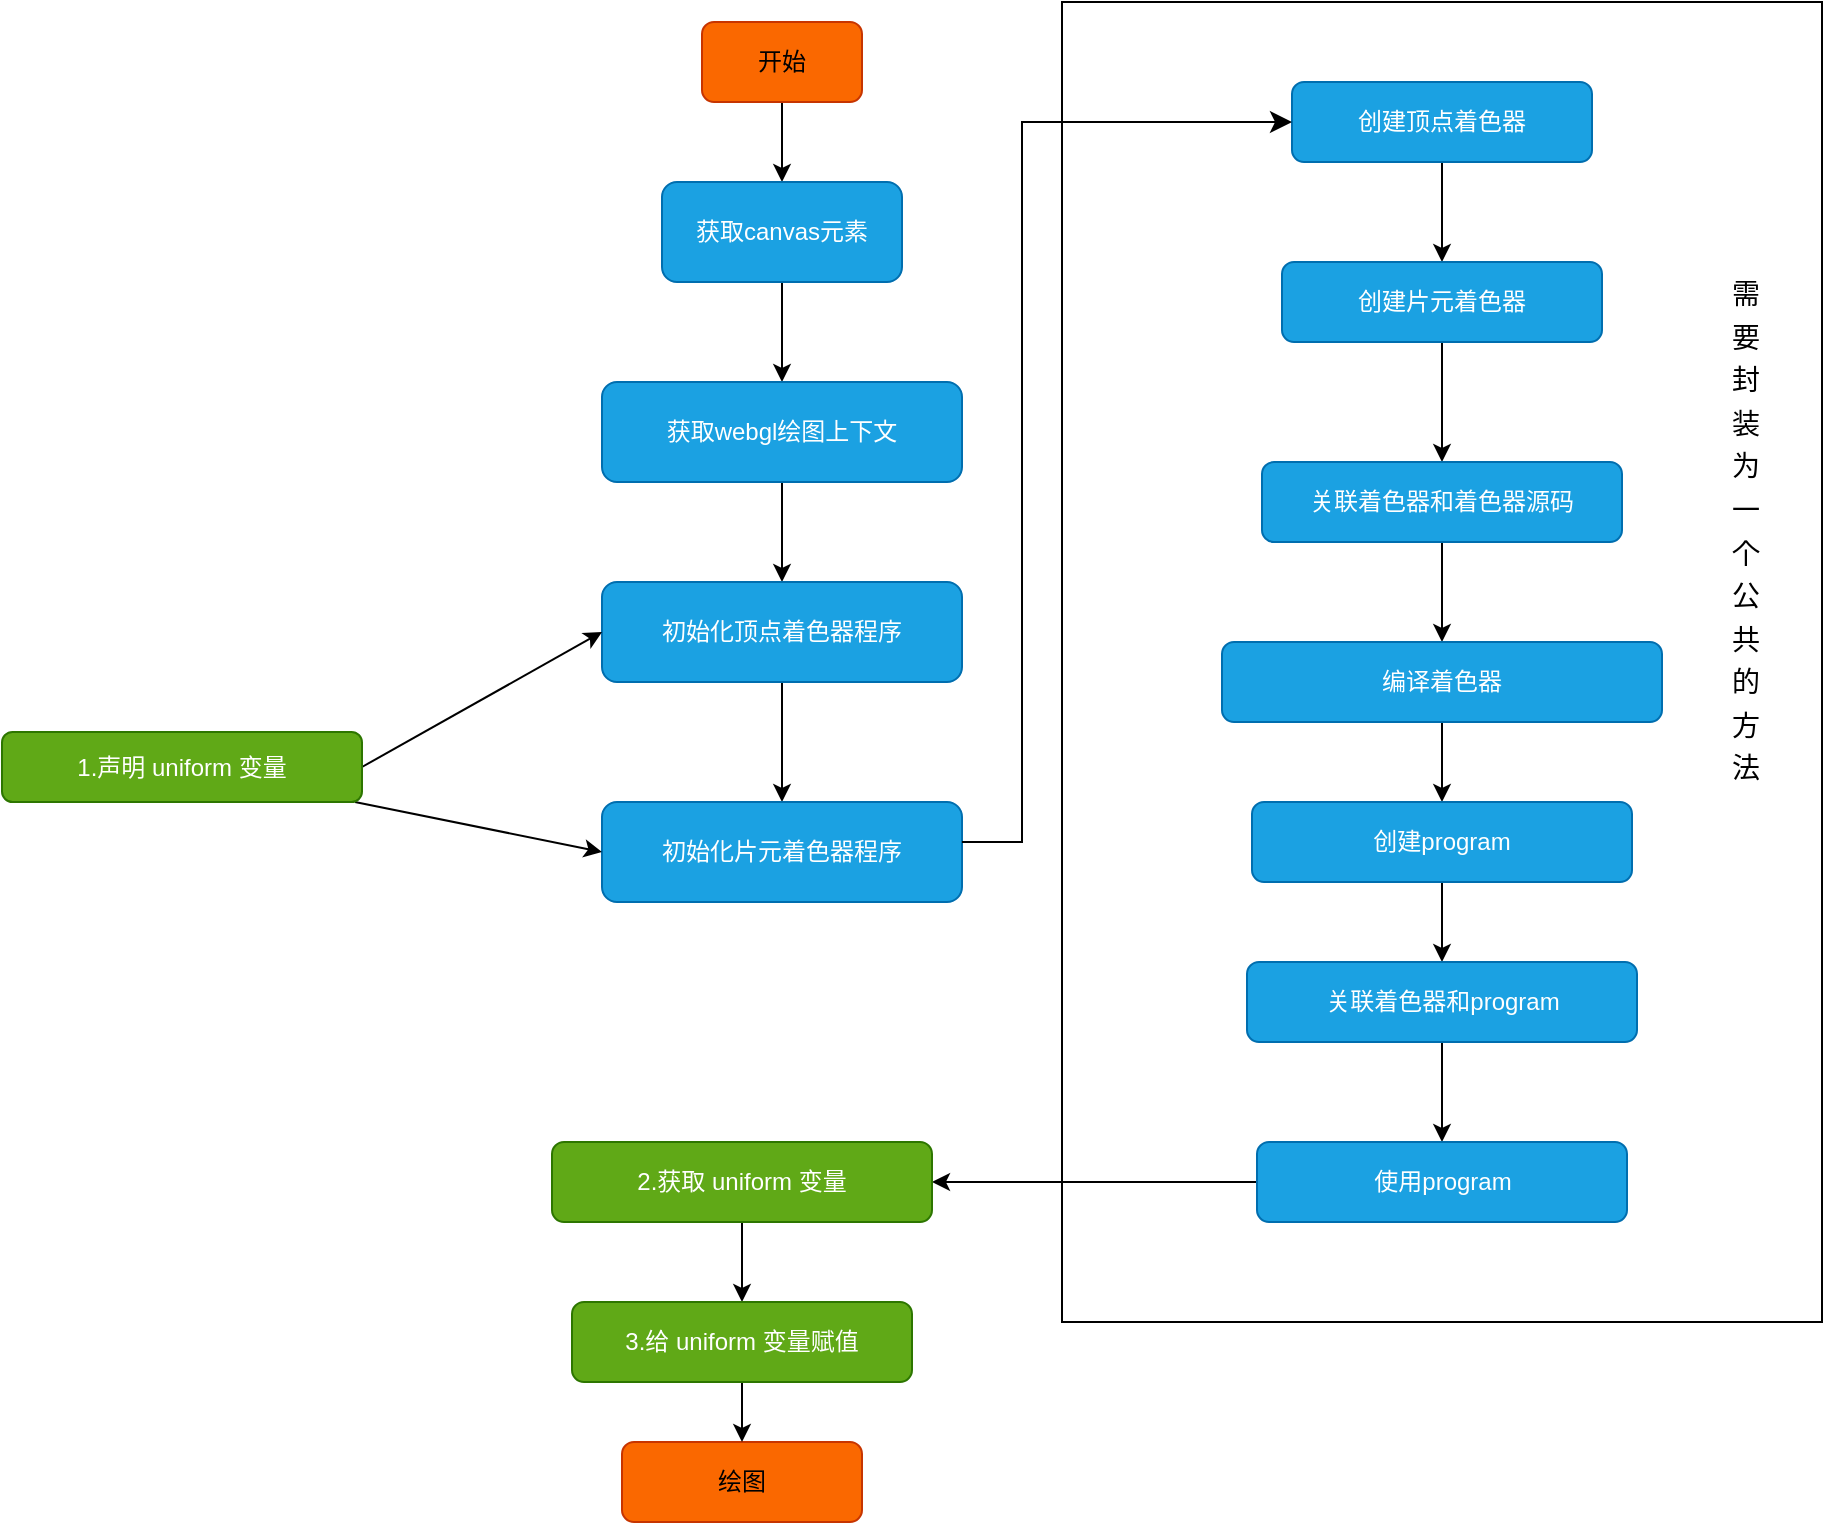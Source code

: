 <mxfile>
    <diagram id="MlmSQZQgX-6JZjAqelQ-" name="Page-1">
        <mxGraphModel dx="1916" dy="612" grid="1" gridSize="10" guides="1" tooltips="1" connect="1" arrows="1" fold="1" page="1" pageScale="1" pageWidth="850" pageHeight="1100" math="0" shadow="0">
            <root>
                <mxCell id="0"/>
                <mxCell id="1" parent="0"/>
                <mxCell id="11" value="" style="edgeStyle=none;html=1;" parent="1" source="2" target="3" edge="1">
                    <mxGeometry relative="1" as="geometry"/>
                </mxCell>
                <mxCell id="2" value="开始" style="rounded=1;whiteSpace=wrap;html=1;fillColor=#fa6800;fontColor=#000000;strokeColor=#C73500;" parent="1" vertex="1">
                    <mxGeometry x="170" y="30" width="80" height="40" as="geometry"/>
                </mxCell>
                <mxCell id="12" value="" style="edgeStyle=none;html=1;" parent="1" source="3" target="4" edge="1">
                    <mxGeometry relative="1" as="geometry"/>
                </mxCell>
                <mxCell id="3" value="获取canvas元素" style="rounded=1;whiteSpace=wrap;html=1;fillColor=#1ba1e2;strokeColor=#006EAF;fontColor=#ffffff;" parent="1" vertex="1">
                    <mxGeometry x="150" y="110" width="120" height="50" as="geometry"/>
                </mxCell>
                <mxCell id="13" value="" style="edgeStyle=none;html=1;" parent="1" source="4" target="6" edge="1">
                    <mxGeometry relative="1" as="geometry"/>
                </mxCell>
                <mxCell id="4" value="获取webgl绘图上下文" style="rounded=1;whiteSpace=wrap;html=1;fillColor=#1ba1e2;fontColor=#ffffff;strokeColor=#006EAF;" parent="1" vertex="1">
                    <mxGeometry x="120" y="210" width="180" height="50" as="geometry"/>
                </mxCell>
                <mxCell id="14" value="" style="edgeStyle=none;html=1;" parent="1" source="6" target="7" edge="1">
                    <mxGeometry relative="1" as="geometry"/>
                </mxCell>
                <mxCell id="6" value="初始化顶点着色器程序&lt;br&gt;" style="rounded=1;whiteSpace=wrap;html=1;fillColor=#1ba1e2;fontColor=#ffffff;strokeColor=#006EAF;" parent="1" vertex="1">
                    <mxGeometry x="120" y="310" width="180" height="50" as="geometry"/>
                </mxCell>
                <mxCell id="7" value="初始化片元着色器程序&lt;br&gt;" style="rounded=1;whiteSpace=wrap;html=1;fillColor=#1ba1e2;fontColor=#ffffff;strokeColor=#006EAF;" parent="1" vertex="1">
                    <mxGeometry x="120" y="420" width="180" height="50" as="geometry"/>
                </mxCell>
                <mxCell id="16" value="" style="rounded=0;whiteSpace=wrap;html=1;fontStyle=1" parent="1" vertex="1">
                    <mxGeometry x="350" y="20" width="380" height="660" as="geometry"/>
                </mxCell>
                <mxCell id="27" value="" style="edgeStyle=none;html=1;" parent="1" source="18" target="19" edge="1">
                    <mxGeometry relative="1" as="geometry"/>
                </mxCell>
                <mxCell id="18" value="创建顶点着色器" style="rounded=1;whiteSpace=wrap;html=1;fillColor=#1ba1e2;fontColor=#ffffff;strokeColor=#006EAF;" parent="1" vertex="1">
                    <mxGeometry x="465" y="60" width="150" height="40" as="geometry"/>
                </mxCell>
                <mxCell id="28" value="" style="edgeStyle=none;html=1;" parent="1" source="19" target="20" edge="1">
                    <mxGeometry relative="1" as="geometry"/>
                </mxCell>
                <mxCell id="19" value="创建片元着色器" style="rounded=1;whiteSpace=wrap;html=1;fillColor=#1ba1e2;fontColor=#ffffff;strokeColor=#006EAF;" parent="1" vertex="1">
                    <mxGeometry x="460" y="150" width="160" height="40" as="geometry"/>
                </mxCell>
                <mxCell id="29" value="" style="edgeStyle=none;html=1;" parent="1" source="20" target="21" edge="1">
                    <mxGeometry relative="1" as="geometry"/>
                </mxCell>
                <mxCell id="20" value="关联着色器和着色器源码" style="rounded=1;whiteSpace=wrap;html=1;fillColor=#1ba1e2;fontColor=#ffffff;strokeColor=#006EAF;" parent="1" vertex="1">
                    <mxGeometry x="450" y="250" width="180" height="40" as="geometry"/>
                </mxCell>
                <mxCell id="30" value="" style="edgeStyle=none;html=1;" parent="1" source="21" target="22" edge="1">
                    <mxGeometry relative="1" as="geometry"/>
                </mxCell>
                <mxCell id="21" value="编译着色器" style="rounded=1;whiteSpace=wrap;html=1;fillColor=#1ba1e2;fontColor=#ffffff;strokeColor=#006EAF;" parent="1" vertex="1">
                    <mxGeometry x="430" y="340" width="220" height="40" as="geometry"/>
                </mxCell>
                <mxCell id="33" value="" style="edgeStyle=none;html=1;" parent="1" source="22" target="23" edge="1">
                    <mxGeometry relative="1" as="geometry"/>
                </mxCell>
                <mxCell id="22" value="创建program" style="rounded=1;whiteSpace=wrap;html=1;fillColor=#1ba1e2;fontColor=#ffffff;strokeColor=#006EAF;" parent="1" vertex="1">
                    <mxGeometry x="445" y="420" width="190" height="40" as="geometry"/>
                </mxCell>
                <mxCell id="34" value="" style="edgeStyle=none;html=1;" parent="1" source="23" target="25" edge="1">
                    <mxGeometry relative="1" as="geometry"/>
                </mxCell>
                <mxCell id="23" value="关联着色器和program" style="rounded=1;whiteSpace=wrap;html=1;fillColor=#1ba1e2;fontColor=#ffffff;strokeColor=#006EAF;" parent="1" vertex="1">
                    <mxGeometry x="442.5" y="500" width="195" height="40" as="geometry"/>
                </mxCell>
                <mxCell id="48" style="edgeStyle=none;html=1;entryX=1;entryY=0.5;entryDx=0;entryDy=0;" parent="1" source="25" target="46" edge="1">
                    <mxGeometry relative="1" as="geometry"/>
                </mxCell>
                <mxCell id="25" value="使用program" style="rounded=1;whiteSpace=wrap;html=1;fillColor=#1ba1e2;fontColor=#ffffff;strokeColor=#006EAF;" parent="1" vertex="1">
                    <mxGeometry x="447.5" y="590" width="185" height="40" as="geometry"/>
                </mxCell>
                <mxCell id="26" value="绘图" style="rounded=1;whiteSpace=wrap;html=1;fillColor=#fa6800;fontColor=#000000;strokeColor=#C73500;" parent="1" vertex="1">
                    <mxGeometry x="130" y="740" width="120" height="40" as="geometry"/>
                </mxCell>
                <mxCell id="41" value="" style="edgeStyle=elbowEdgeStyle;elbow=horizontal;endArrow=classic;html=1;curved=0;rounded=0;endSize=8;startSize=8;" parent="1" target="18" edge="1">
                    <mxGeometry width="50" height="50" relative="1" as="geometry">
                        <mxPoint x="300" y="440" as="sourcePoint"/>
                        <mxPoint x="350" y="390" as="targetPoint"/>
                        <Array as="points">
                            <mxPoint x="330" y="410"/>
                        </Array>
                    </mxGeometry>
                </mxCell>
                <mxCell id="44" value="&lt;h2&gt;&lt;span style=&quot;font-weight: normal;&quot;&gt;&lt;font style=&quot;font-size: 14px;&quot;&gt;需要封装为一个公共的方法&lt;/font&gt;&lt;/span&gt;&lt;/h2&gt;" style="text;html=1;strokeColor=none;fillColor=none;spacing=5;spacingTop=-20;whiteSpace=wrap;overflow=hidden;rounded=0;" parent="1" vertex="1">
                    <mxGeometry x="680" y="150" width="30" height="390" as="geometry"/>
                </mxCell>
                <mxCell id="51" style="edgeStyle=none;html=1;exitX=1;exitY=0.5;exitDx=0;exitDy=0;entryX=0;entryY=0.5;entryDx=0;entryDy=0;" parent="1" source="45" target="6" edge="1">
                    <mxGeometry relative="1" as="geometry"/>
                </mxCell>
                <mxCell id="53" style="edgeStyle=none;html=1;entryX=0;entryY=0.5;entryDx=0;entryDy=0;" edge="1" parent="1" source="45" target="7">
                    <mxGeometry relative="1" as="geometry"/>
                </mxCell>
                <mxCell id="45" value="1.声明 uniform 变量" style="rounded=1;whiteSpace=wrap;html=1;fillColor=#60a917;fontColor=#ffffff;strokeColor=#2D7600;" parent="1" vertex="1">
                    <mxGeometry x="-180" y="385" width="180" height="35" as="geometry"/>
                </mxCell>
                <mxCell id="49" style="edgeStyle=none;html=1;exitX=0.5;exitY=1;exitDx=0;exitDy=0;entryX=0.5;entryY=0;entryDx=0;entryDy=0;" parent="1" source="46" target="47" edge="1">
                    <mxGeometry relative="1" as="geometry"/>
                </mxCell>
                <mxCell id="46" value="2.获取 uniform 变量" style="rounded=1;whiteSpace=wrap;html=1;fillColor=#60a917;fontColor=#ffffff;strokeColor=#2D7600;" parent="1" vertex="1">
                    <mxGeometry x="95" y="590" width="190" height="40" as="geometry"/>
                </mxCell>
                <mxCell id="50" style="edgeStyle=none;html=1;exitX=0.5;exitY=1;exitDx=0;exitDy=0;entryX=0.5;entryY=0;entryDx=0;entryDy=0;" parent="1" source="47" target="26" edge="1">
                    <mxGeometry relative="1" as="geometry"/>
                </mxCell>
                <mxCell id="47" value="3.给 uniform 变量赋值" style="rounded=1;whiteSpace=wrap;html=1;fillColor=#60a917;fontColor=#ffffff;strokeColor=#2D7600;" parent="1" vertex="1">
                    <mxGeometry x="105" y="670" width="170" height="40" as="geometry"/>
                </mxCell>
            </root>
        </mxGraphModel>
    </diagram>
</mxfile>